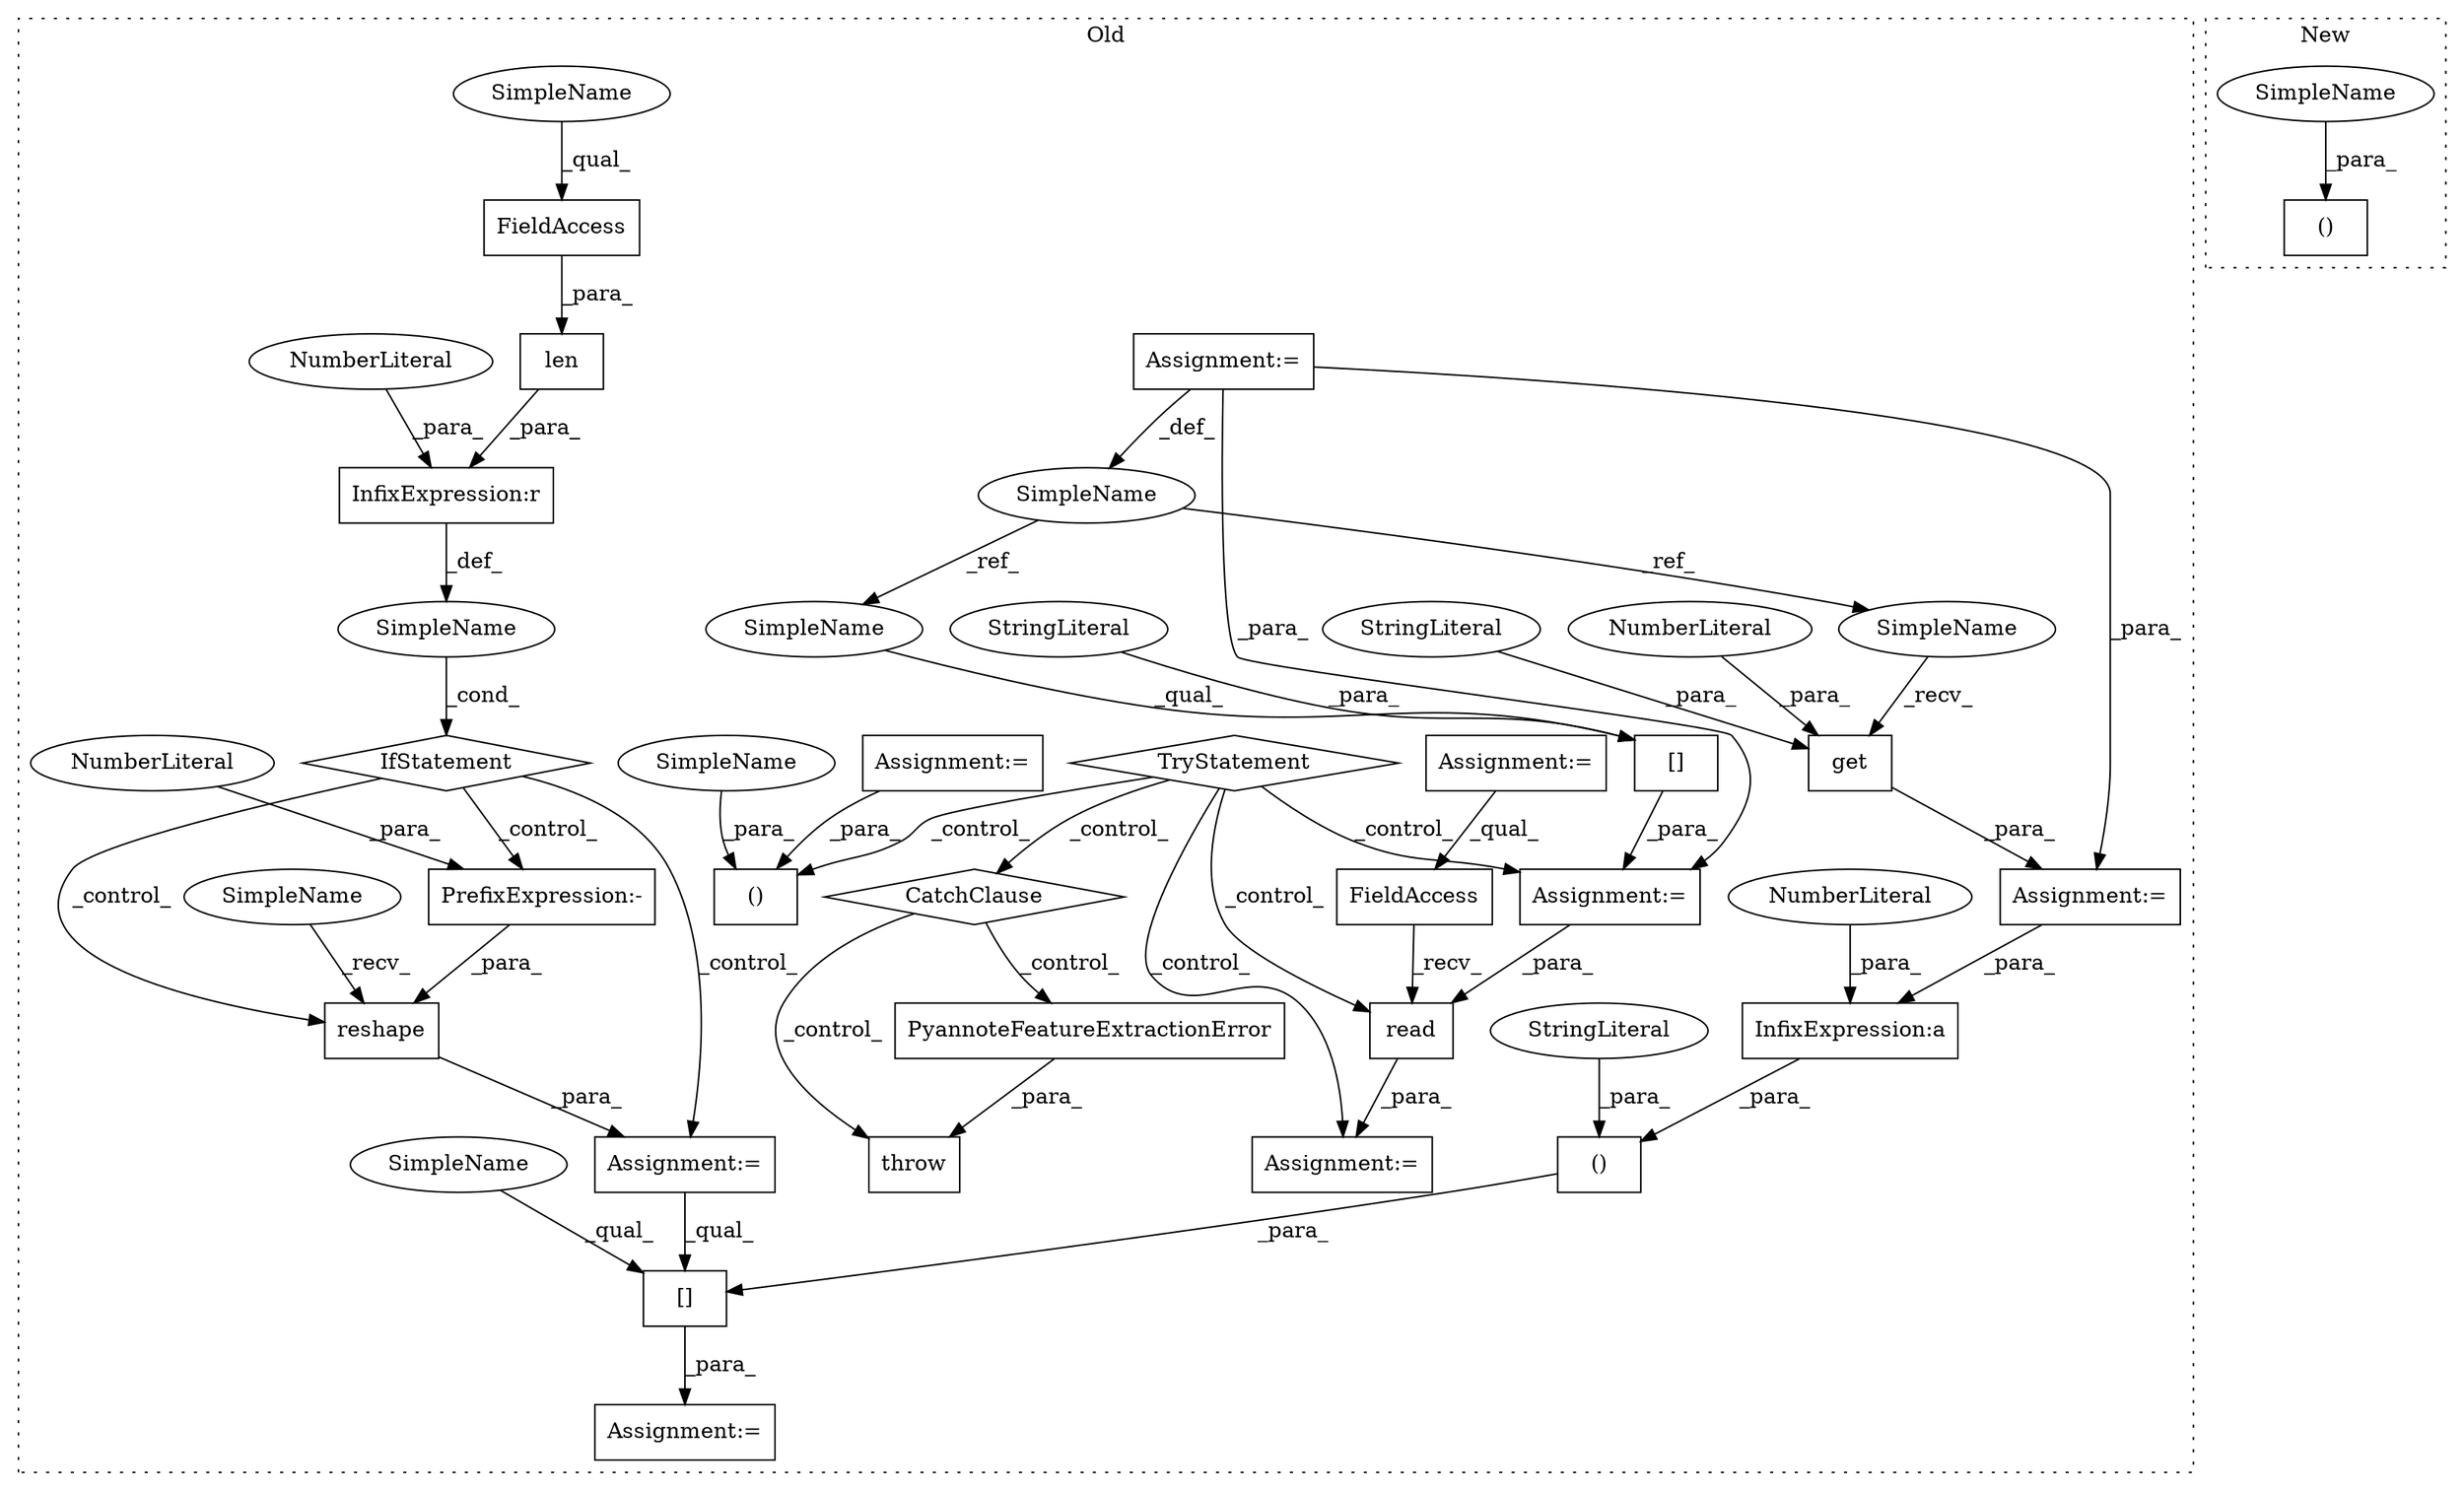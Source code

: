 digraph G {
subgraph cluster0 {
1 [label="get" a="32" s="1767,1782" l="4,1" shape="box"];
3 [label="Assignment:=" a="7" s="1761" l="1" shape="box"];
4 [label="StringLiteral" a="45" s="1771" l="9" shape="ellipse"];
5 [label="Assignment:=" a="7" s="1790" l="1" shape="box"];
6 [label="Assignment:=" a="7" s="1103" l="4" shape="box"];
7 [label="Assignment:=" a="7" s="1363" l="2" shape="box"];
8 [label="TryStatement" a="54" s="1275" l="4" shape="diamond"];
9 [label="CatchClause" a="12" s="1399,1419" l="11,2" shape="diamond"];
10 [label="()" a="106" s="1798" l="42" shape="box"];
11 [label="InfixExpression:a" a="27" s="1806" l="3" shape="box"];
12 [label="()" a="106" s="1317" l="46" shape="box"];
13 [label="[]" a="2" s="1291,1301" l="5,1" shape="box"];
14 [label="NumberLiteral" a="34" s="1809" l="1" shape="ellipse"];
15 [label="[]" a="2" s="1791,1840" l="7,2" shape="box"];
16 [label="NumberLiteral" a="34" s="1781" l="1" shape="ellipse"];
17 [label="read" a="32" s="1381,1389" l="5,1" shape="box"];
18 [label="PyannoteFeatureExtractionError" a="32" s="1435,1475" l="31,1" shape="box"];
19 [label="SimpleName" a="42" s="1103" l="4" shape="ellipse"];
20 [label="reshape" a="32" s="1729,1741" l="8,1" shape="box"];
21 [label="SimpleName" a="42" s="" l="" shape="ellipse"];
22 [label="PrefixExpression:-" a="38" s="1737" l="1" shape="box"];
23 [label="NumberLiteral" a="34" s="1738" l="1" shape="ellipse"];
24 [label="StringLiteral" a="45" s="1296" l="5" shape="ellipse"];
25 [label="StringLiteral" a="45" s="1824" l="16" shape="ellipse"];
26 [label="InfixExpression:r" a="27" s="1711" l="3" shape="box"];
27 [label="NumberLiteral" a="34" s="1714" l="1" shape="ellipse"];
28 [label="len" a="32" s="1699,1710" l="4,1" shape="box"];
29 [label="throw" a="53" s="1429" l="6" shape="box"];
30 [label="FieldAccess" a="22" s="1365" l="15" shape="box"];
31 [label="FieldAccess" a="22" s="1703" l="7" shape="box"];
32 [label="IfStatement" a="25" s="1695,1715" l="4,2" shape="diamond"];
33 [label="Assignment:=" a="7" s="1216" l="8" shape="box"];
34 [label="Assignment:=" a="7" s="1726" l="1" shape="box"];
35 [label="Assignment:=" a="7" s="1260" l="9" shape="box"];
36 [label="Assignment:=" a="7" s="1290" l="1" shape="box"];
37 [label="SimpleName" a="42" s="1762" l="4" shape="ellipse"];
38 [label="SimpleName" a="42" s="1291" l="4" shape="ellipse"];
39 [label="SimpleName" a="42" s="1727" l="1" shape="ellipse"];
40 [label="SimpleName" a="42" s="1317" l="1" shape="ellipse"];
41 [label="SimpleName" a="42" s="1703" l="1" shape="ellipse"];
42 [label="SimpleName" a="42" s="1791" l="1" shape="ellipse"];
label = "Old";
style="dotted";
}
subgraph cluster1 {
2 [label="()" a="106" s="1218" l="25" shape="box"];
43 [label="SimpleName" a="42" s="1218" l="1" shape="ellipse"];
label = "New";
style="dotted";
}
1 -> 3 [label="_para_"];
3 -> 11 [label="_para_"];
4 -> 1 [label="_para_"];
6 -> 19 [label="_def_"];
6 -> 36 [label="_para_"];
6 -> 3 [label="_para_"];
8 -> 12 [label="_control_"];
8 -> 17 [label="_control_"];
8 -> 7 [label="_control_"];
8 -> 36 [label="_control_"];
8 -> 9 [label="_control_"];
9 -> 18 [label="_control_"];
9 -> 29 [label="_control_"];
10 -> 15 [label="_para_"];
11 -> 10 [label="_para_"];
13 -> 36 [label="_para_"];
14 -> 11 [label="_para_"];
15 -> 5 [label="_para_"];
16 -> 1 [label="_para_"];
17 -> 7 [label="_para_"];
18 -> 29 [label="_para_"];
19 -> 37 [label="_ref_"];
19 -> 38 [label="_ref_"];
20 -> 34 [label="_para_"];
21 -> 32 [label="_cond_"];
22 -> 20 [label="_para_"];
23 -> 22 [label="_para_"];
24 -> 13 [label="_para_"];
25 -> 10 [label="_para_"];
26 -> 21 [label="_def_"];
27 -> 26 [label="_para_"];
28 -> 26 [label="_para_"];
30 -> 17 [label="_recv_"];
31 -> 28 [label="_para_"];
32 -> 22 [label="_control_"];
32 -> 20 [label="_control_"];
32 -> 34 [label="_control_"];
33 -> 12 [label="_para_"];
34 -> 15 [label="_qual_"];
35 -> 30 [label="_qual_"];
36 -> 17 [label="_para_"];
37 -> 1 [label="_recv_"];
38 -> 13 [label="_qual_"];
39 -> 20 [label="_recv_"];
40 -> 12 [label="_para_"];
41 -> 31 [label="_qual_"];
42 -> 15 [label="_qual_"];
43 -> 2 [label="_para_"];
}